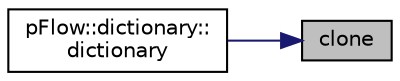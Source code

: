 digraph "clone"
{
 // LATEX_PDF_SIZE
  edge [fontname="Helvetica",fontsize="10",labelfontname="Helvetica",labelfontsize="10"];
  node [fontname="Helvetica",fontsize="10",shape=record];
  rankdir="RL";
  Node1 [label="clone",height=0.2,width=0.4,color="black", fillcolor="grey75", style="filled", fontcolor="black",tooltip=" "];
  Node1 -> Node2 [dir="back",color="midnightblue",fontsize="10",style="solid",fontname="Helvetica"];
  Node2 [label="pFlow::dictionary::\ldictionary",height=0.2,width=0.4,color="black", fillcolor="white", style="filled",URL="$classpFlow_1_1dictionary.html#a9ca28113d055c2924fb27986bd57282e",tooltip="copy construct with keyword and new parrent dict discard the keyword and parDict of dict"];
}
